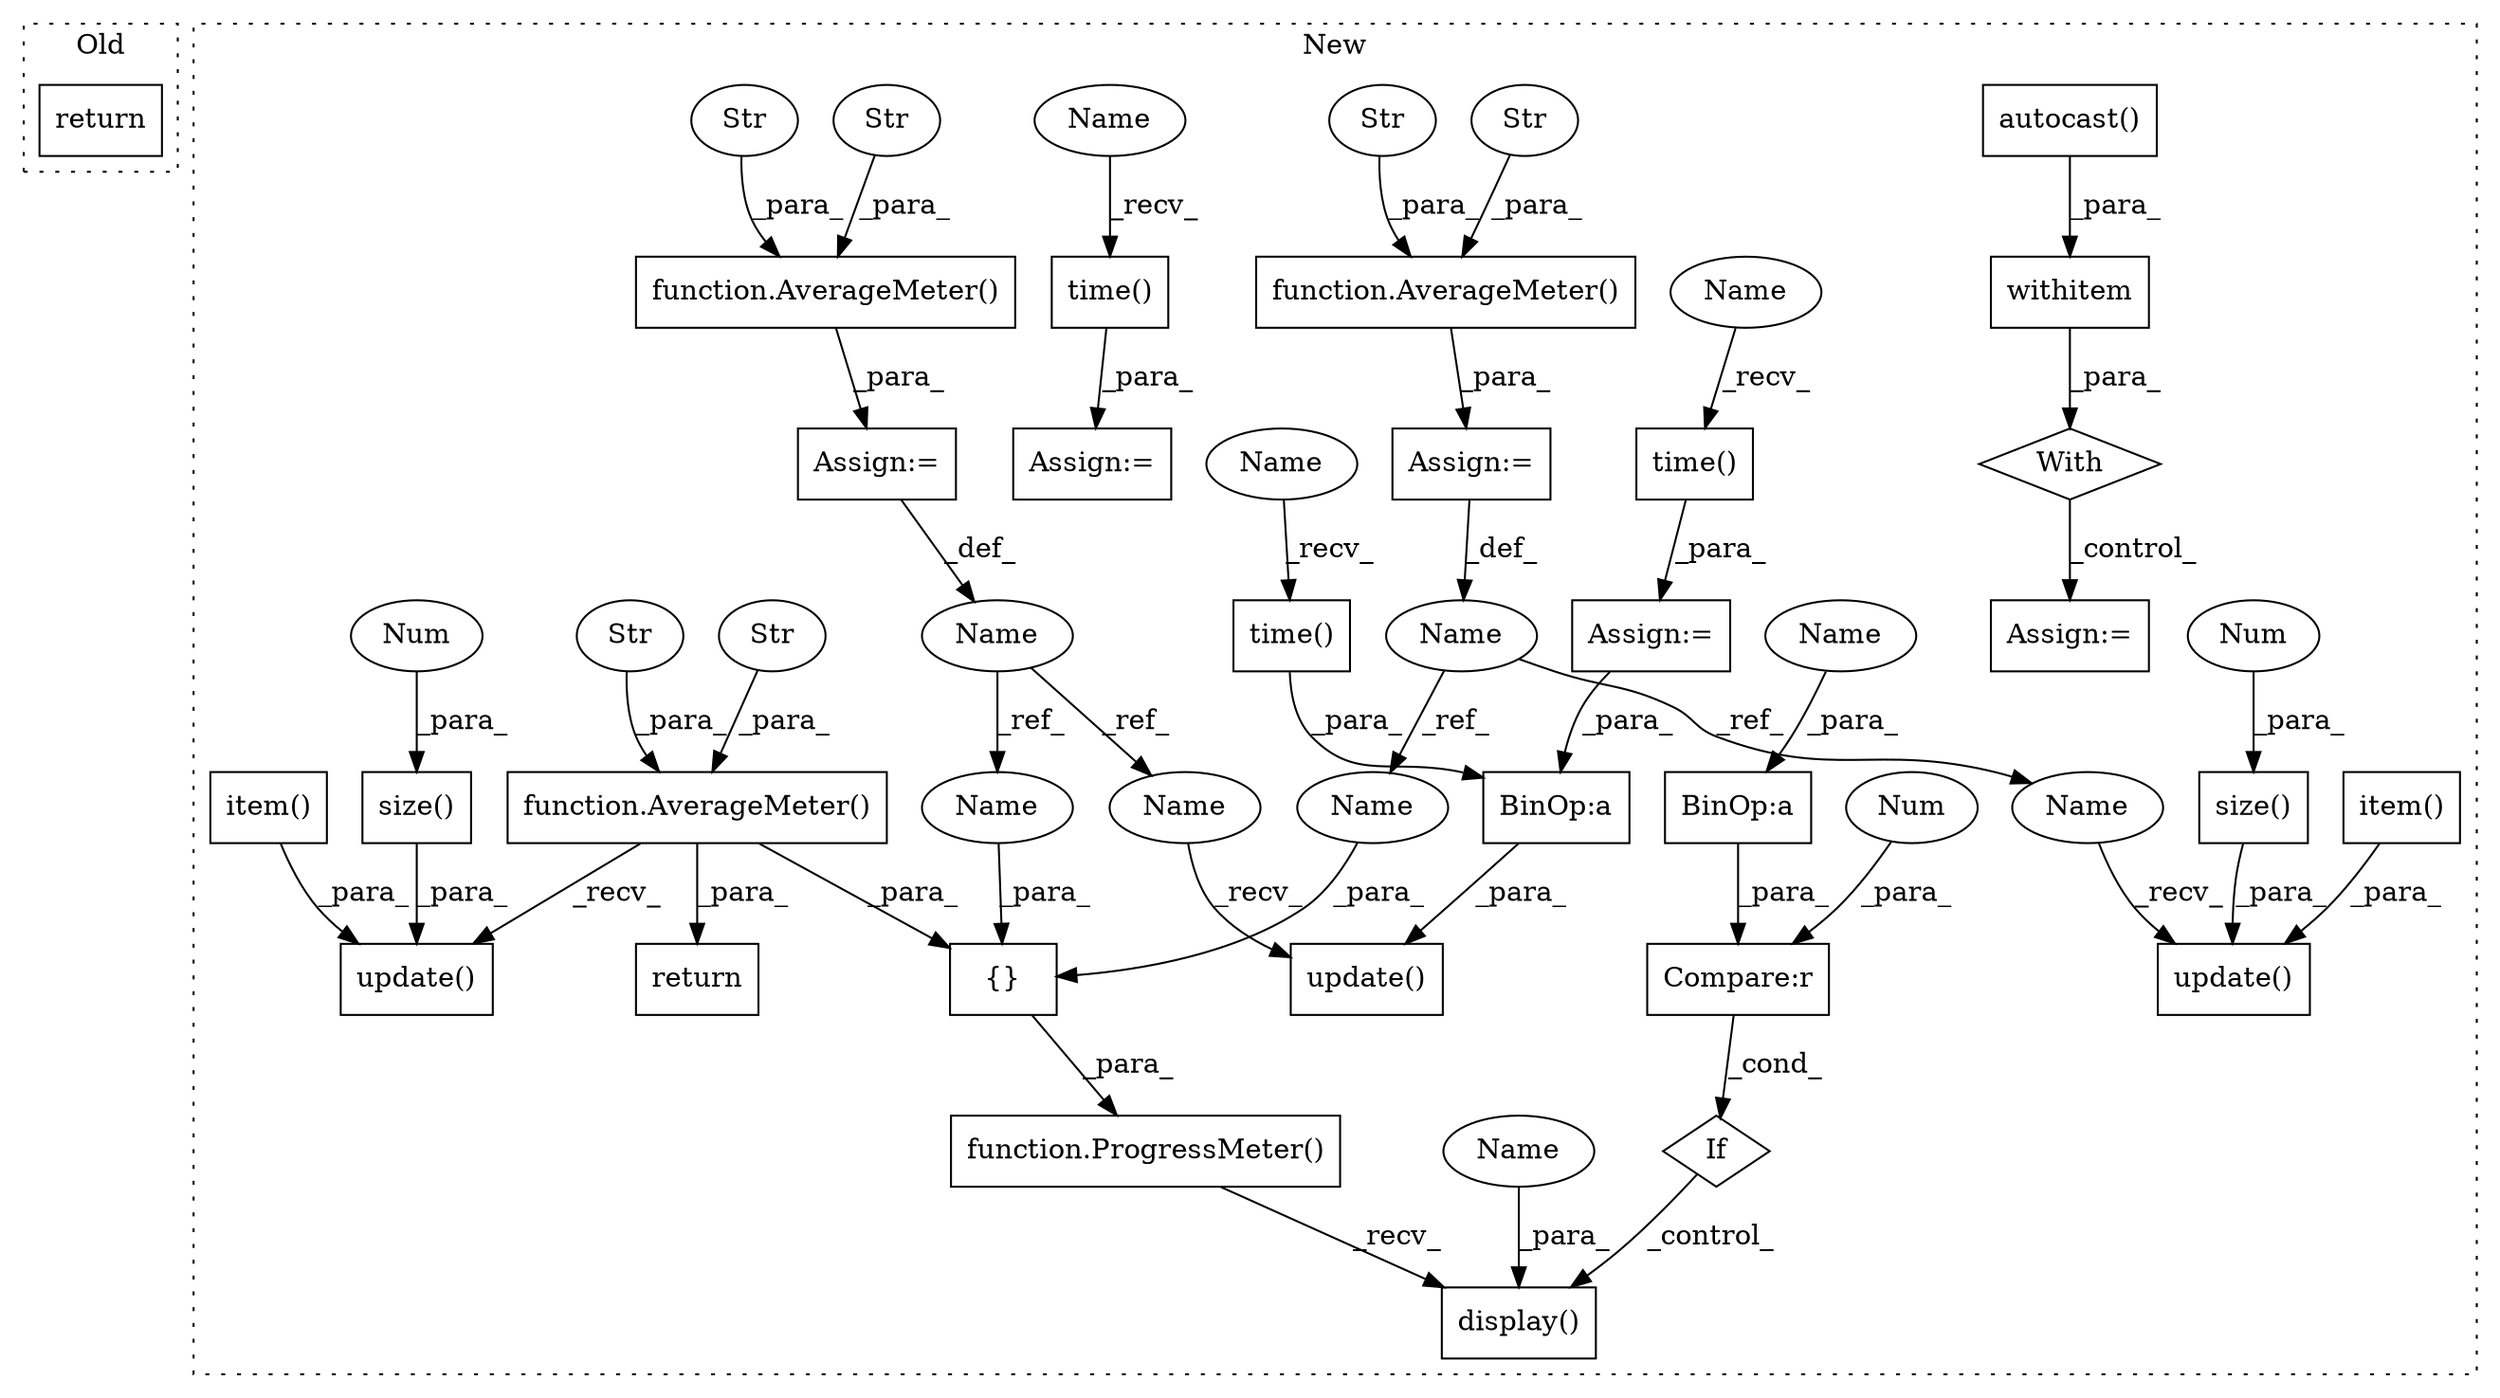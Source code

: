 digraph G {
subgraph cluster0 {
1 [label="return" a="93" s="5616" l="7" shape="box"];
label = "Old";
style="dotted";
}
subgraph cluster1 {
2 [label="function.ProgressMeter()" a="75" s="7984,8049" l="14,19" shape="box"];
3 [label="display()" a="75" s="8900,8922" l="17,1" shape="box"];
4 [label="If" a="96" s="8844" l="3" shape="diamond"];
5 [label="BinOp:a" a="82" s="8852" l="3" shape="box"];
6 [label="{}" a="59" s="8021,8048" l="1,0" shape="box"];
7 [label="Name" a="87" s="7840" l="10" shape="ellipse"];
8 [label="update()" a="75" s="8764,8799" l="18,1" shape="box"];
9 [label="BinOp:a" a="82" s="8793" l="3" shape="box"];
10 [label="time()" a="75" s="8782" l="11" shape="box"];
11 [label="Compare:r" a="40" s="8847" l="35" shape="box"];
12 [label="time()" a="75" s="8174" l="11" shape="box"];
13 [label="Num" a="76" s="8881" l="1" shape="ellipse"];
14 [label="time()" a="75" s="8819" l="11" shape="box"];
15 [label="Assign:=" a="68" s="7850" l="3" shape="box"];
16 [label="function.AverageMeter()" a="75" s="7853,7881" l="13,1" shape="box"];
17 [label="Str" a="66" s="7866" l="6" shape="ellipse"];
18 [label="Str" a="66" s="7874" l="7" shape="ellipse"];
19 [label="Assign:=" a="68" s="8171" l="3" shape="box"];
20 [label="Assign:=" a="68" s="8816" l="3" shape="box"];
21 [label="With" a="39" s="8403,8411" l="5,29" shape="diamond"];
22 [label="item()" a="75" s="8640" l="11" shape="box"];
23 [label="Name" a="87" s="7887" l="6" shape="ellipse"];
24 [label="update()" a="75" s="8626,8663" l="14,1" shape="box"];
25 [label="item()" a="75" s="8691" l="11" shape="box"];
26 [label="withitem" a="49" s="8408" l="3" shape="box"];
27 [label="autocast()" a="75" s="8408" l="14" shape="box"];
28 [label="function.AverageMeter()" a="75" s="7896,7924" l="13,1" shape="box"];
29 [label="Str" a="66" s="7909" l="6" shape="ellipse"];
30 [label="Str" a="66" s="7917" l="7" shape="ellipse"];
31 [label="function.AverageMeter()" a="75" s="7939,7967" l="13,1" shape="box"];
32 [label="Str" a="66" s="7960" l="7" shape="ellipse"];
33 [label="Str" a="66" s="7952" l="6" shape="ellipse"];
34 [label="Assign:=" a="68" s="8475" l="3" shape="box"];
35 [label="Assign:=" a="68" s="7893" l="3" shape="box"];
36 [label="return" a="93" s="9079" l="7" shape="box"];
37 [label="update()" a="75" s="8677,8714" l="14,1" shape="box"];
38 [label="size()" a="75" s="8653,8662" l="8,1" shape="box"];
39 [label="Num" a="76" s="8661" l="1" shape="ellipse"];
40 [label="size()" a="75" s="8704,8713" l="8,1" shape="box"];
41 [label="Num" a="76" s="8712" l="1" shape="ellipse"];
42 [label="Name" a="87" s="8626" l="6" shape="ellipse"];
43 [label="Name" a="87" s="8034" l="6" shape="ellipse"];
44 [label="Name" a="87" s="8782" l="4" shape="ellipse"];
45 [label="Name" a="87" s="8819" l="4" shape="ellipse"];
46 [label="Name" a="87" s="8174" l="4" shape="ellipse"];
47 [label="Name" a="87" s="8022" l="10" shape="ellipse"];
48 [label="Name" a="87" s="8764" l="10" shape="ellipse"];
49 [label="Name" a="87" s="8917" l="5" shape="ellipse"];
50 [label="Name" a="87" s="8847" l="5" shape="ellipse"];
label = "New";
style="dotted";
}
2 -> 3 [label="_recv_"];
4 -> 3 [label="_control_"];
5 -> 11 [label="_para_"];
6 -> 2 [label="_para_"];
7 -> 48 [label="_ref_"];
7 -> 47 [label="_ref_"];
9 -> 8 [label="_para_"];
10 -> 9 [label="_para_"];
11 -> 4 [label="_cond_"];
12 -> 19 [label="_para_"];
13 -> 11 [label="_para_"];
14 -> 20 [label="_para_"];
15 -> 7 [label="_def_"];
16 -> 15 [label="_para_"];
17 -> 16 [label="_para_"];
18 -> 16 [label="_para_"];
19 -> 9 [label="_para_"];
21 -> 34 [label="_control_"];
22 -> 24 [label="_para_"];
23 -> 42 [label="_ref_"];
23 -> 43 [label="_ref_"];
25 -> 37 [label="_para_"];
26 -> 21 [label="_para_"];
27 -> 26 [label="_para_"];
28 -> 35 [label="_para_"];
29 -> 28 [label="_para_"];
30 -> 28 [label="_para_"];
31 -> 36 [label="_para_"];
31 -> 6 [label="_para_"];
31 -> 37 [label="_recv_"];
32 -> 31 [label="_para_"];
33 -> 31 [label="_para_"];
35 -> 23 [label="_def_"];
38 -> 24 [label="_para_"];
39 -> 38 [label="_para_"];
40 -> 37 [label="_para_"];
41 -> 40 [label="_para_"];
42 -> 24 [label="_recv_"];
43 -> 6 [label="_para_"];
44 -> 10 [label="_recv_"];
45 -> 14 [label="_recv_"];
46 -> 12 [label="_recv_"];
47 -> 6 [label="_para_"];
48 -> 8 [label="_recv_"];
49 -> 3 [label="_para_"];
50 -> 5 [label="_para_"];
}